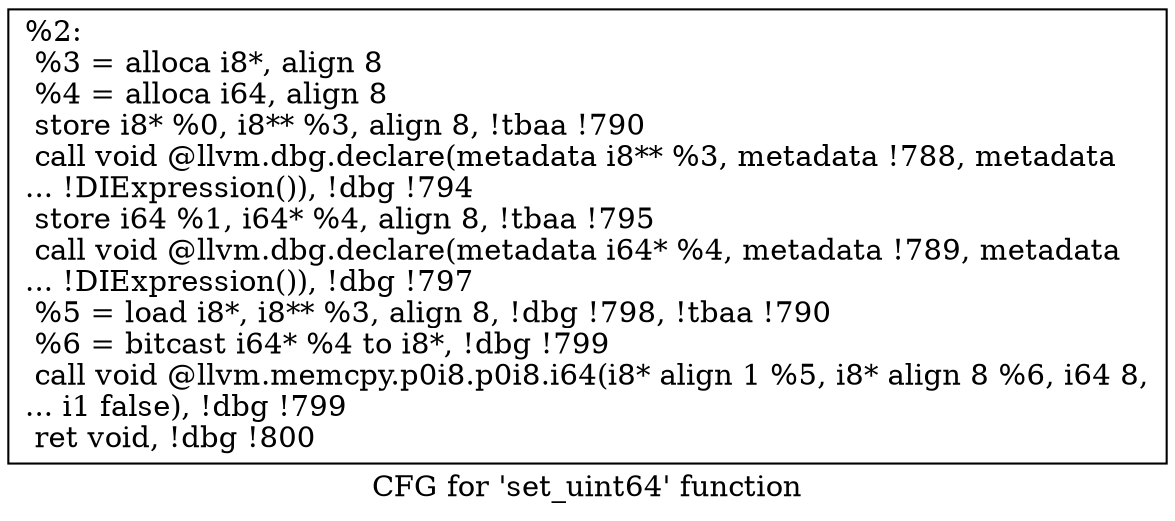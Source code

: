 digraph "CFG for 'set_uint64' function" {
	label="CFG for 'set_uint64' function";

	Node0x2775450 [shape=record,label="{%2:\l  %3 = alloca i8*, align 8\l  %4 = alloca i64, align 8\l  store i8* %0, i8** %3, align 8, !tbaa !790\l  call void @llvm.dbg.declare(metadata i8** %3, metadata !788, metadata\l... !DIExpression()), !dbg !794\l  store i64 %1, i64* %4, align 8, !tbaa !795\l  call void @llvm.dbg.declare(metadata i64* %4, metadata !789, metadata\l... !DIExpression()), !dbg !797\l  %5 = load i8*, i8** %3, align 8, !dbg !798, !tbaa !790\l  %6 = bitcast i64* %4 to i8*, !dbg !799\l  call void @llvm.memcpy.p0i8.p0i8.i64(i8* align 1 %5, i8* align 8 %6, i64 8,\l... i1 false), !dbg !799\l  ret void, !dbg !800\l}"];
}
